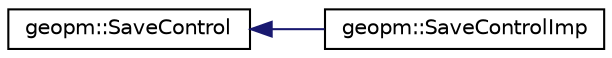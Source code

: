 digraph "Graphical Class Hierarchy"
{
 // LATEX_PDF_SIZE
  edge [fontname="Helvetica",fontsize="10",labelfontname="Helvetica",labelfontsize="10"];
  node [fontname="Helvetica",fontsize="10",shape=record];
  rankdir="LR";
  Node0 [label="geopm::SaveControl",height=0.2,width=0.4,color="black", fillcolor="white", style="filled",URL="$classgeopm_1_1_save_control.html",tooltip="Class that enables the save/restore feature for IOGroups."];
  Node0 -> Node1 [dir="back",color="midnightblue",fontsize="10",style="solid",fontname="Helvetica"];
  Node1 [label="geopm::SaveControlImp",height=0.2,width=0.4,color="black", fillcolor="white", style="filled",URL="$classgeopm_1_1_save_control_imp.html",tooltip=" "];
}

